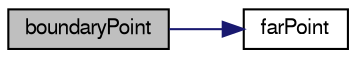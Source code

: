 digraph "boundaryPoint"
{
  bgcolor="transparent";
  edge [fontname="FreeSans",fontsize="10",labelfontname="FreeSans",labelfontsize="10"];
  node [fontname="FreeSans",fontsize="10",shape=record];
  rankdir="LR";
  Node114 [label="boundaryPoint",height=0.2,width=0.4,color="black", fillcolor="grey75", style="filled", fontcolor="black"];
  Node114 -> Node115 [color="midnightblue",fontsize="10",style="solid",fontname="FreeSans"];
  Node115 [label="farPoint",height=0.2,width=0.4,color="black",URL="$a31474.html#a6810c18800d8e7811ac4625b154c8941",tooltip="Is point a far-point. "];
}
